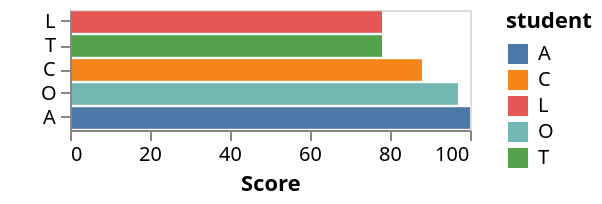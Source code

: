 {
    "$schema": "https://vega.github.io/schema/vega/v3.0.json",
    "description": "A bar graph showing the scores of the top 5 students. This shows an example of the window transform, for how the top K (5) can be filtered, and also how a rank can be computed for each student.",
    "autosize": "pad",
    "padding": 5,
    "width": 200,
    "style": "cell",
    "data": [
        {
            "name": "source_0",
            "values": [
                {
                    "student": "A",
                    "score": 100
                },
                {
                    "student": "B",
                    "score": 56
                },
                {
                    "student": "C",
                    "score": 88
                },
                {
                    "student": "D",
                    "score": 65
                },
                {
                    "student": "E",
                    "score": 45
                },
                {
                    "student": "F",
                    "score": 23
                },
                {
                    "student": "G",
                    "score": 66
                },
                {
                    "student": "H",
                    "score": 67
                },
                {
                    "student": "I",
                    "score": 13
                },
                {
                    "student": "J",
                    "score": 12
                },
                {
                    "student": "K",
                    "score": 50
                },
                {
                    "student": "L",
                    "score": 78
                },
                {
                    "student": "M",
                    "score": 66
                },
                {
                    "student": "N",
                    "score": 30
                },
                {
                    "student": "O",
                    "score": 97
                },
                {
                    "student": "P",
                    "score": 75
                },
                {
                    "student": "Q",
                    "score": 24
                },
                {
                    "student": "R",
                    "score": 42
                },
                {
                    "student": "S",
                    "score": 76
                },
                {
                    "student": "T",
                    "score": 78
                },
                {
                    "student": "U",
                    "score": 21
                },
                {
                    "student": "V",
                    "score": 46
                }
            ]
        },
        {
            "name": "data_0",
            "source": "source_0",
            "transform": [
                {
                    "type": "formula",
                    "expr": "toNumber(datum[\"score\"])",
                    "as": "score"
                },
                {
                    "type": "window",
                    "params": [
                        null
                    ],
                    "as": [
                        "rank"
                    ],
                    "ops": [
                        "rank"
                    ],
                    "fields": [
                        "score"
                    ],
                    "sort": {
                        "field": [
                            "score"
                        ],
                        "order": [
                            "descending"
                        ]
                    },
                    "groupby": [
                        "Student"
                    ],
                    "frame": [
                        null,
                        null
                    ]
                },
                {
                    "type": "filter",
                    "expr": "datum.rank <= 5"
                }
            ]
        },
        {
            "name": "data_1",
            "source": "data_0",
            "transform": [
                {
                    "type": "filter",
                    "expr": "datum[\"score\"] !== null && !isNaN(datum[\"score\"])"
                }
            ]
        }
    ],
    "signals": [
        {
            "name": "y_step",
            "value": 12
        },
        {
            "name": "height",
            "update": "bandspace(domain('y').length, 0.1, 0.05) * y_step"
        }
    ],
    "marks": [
        {
            "name": "marks",
            "type": "rect",
            "style": [
                "bar"
            ],
            "from": {
                "data": "data_1"
            },
            "encode": {
                "update": {
                    "fill": {
                        "scale": "color",
                        "field": "student"
                    },
                    "x": {
                        "scale": "x",
                        "field": "score"
                    },
                    "x2": {
                        "scale": "x",
                        "value": 0
                    },
                    "y": {
                        "scale": "y",
                        "field": "student"
                    },
                    "height": {
                        "scale": "y",
                        "band": true
                    }
                }
            }
        }
    ],
    "scales": [
        {
            "name": "x",
            "type": "linear",
            "domain": {
                "data": "data_1",
                "field": "score"
            },
            "range": [
                0,
                {
                    "signal": "width"
                }
            ],
            "nice": true,
            "zero": true
        },
        {
            "name": "y",
            "type": "band",
            "domain": {
                "data": "data_0",
                "field": "student",
                "sort": {
                    "field": "score",
                    "op": "average"
                }
            },
            "range": {
                "step": {
                    "signal": "y_step"
                }
            },
            "paddingInner": 0.1,
            "paddingOuter": 0.05
        },
        {
            "name": "color",
            "type": "ordinal",
            "domain": {
                "data": "data_1",
                "field": "student",
                "sort": true
            },
            "range": "category"
        }
    ],
    "axes": [
        {
            "scale": "x",
            "orient": "bottom",
            "title": "Score",
            "labelFlush": true,
            "labelOverlap": true,
            "tickCount": {
                "signal": "ceil(width/40)"
            },
            "zindex": 1
        },
        {
            "scale": "y",
            "orient": "left",
            "zindex": 1
        }
    ],
    "legends": [
        {
            "fill": "color",
            "title": "student",
            "encode": {
                "symbols": {
                    "update": {
                        "shape": {
                            "value": "square"
                        }
                    }
                }
            }
        }
    ],
    "config": {
        "axisY": {
            "minExtent": 30
        }
    }
}

